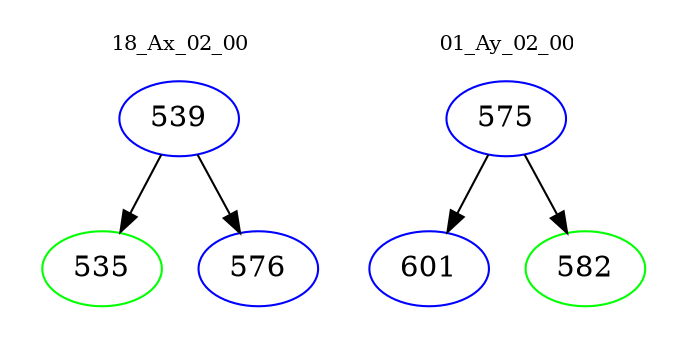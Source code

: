 digraph{
subgraph cluster_0 {
color = white
label = "18_Ax_02_00";
fontsize=10;
T0_539 [label="539", color="blue"]
T0_539 -> T0_535 [color="black"]
T0_535 [label="535", color="green"]
T0_539 -> T0_576 [color="black"]
T0_576 [label="576", color="blue"]
}
subgraph cluster_1 {
color = white
label = "01_Ay_02_00";
fontsize=10;
T1_575 [label="575", color="blue"]
T1_575 -> T1_601 [color="black"]
T1_601 [label="601", color="blue"]
T1_575 -> T1_582 [color="black"]
T1_582 [label="582", color="green"]
}
}
